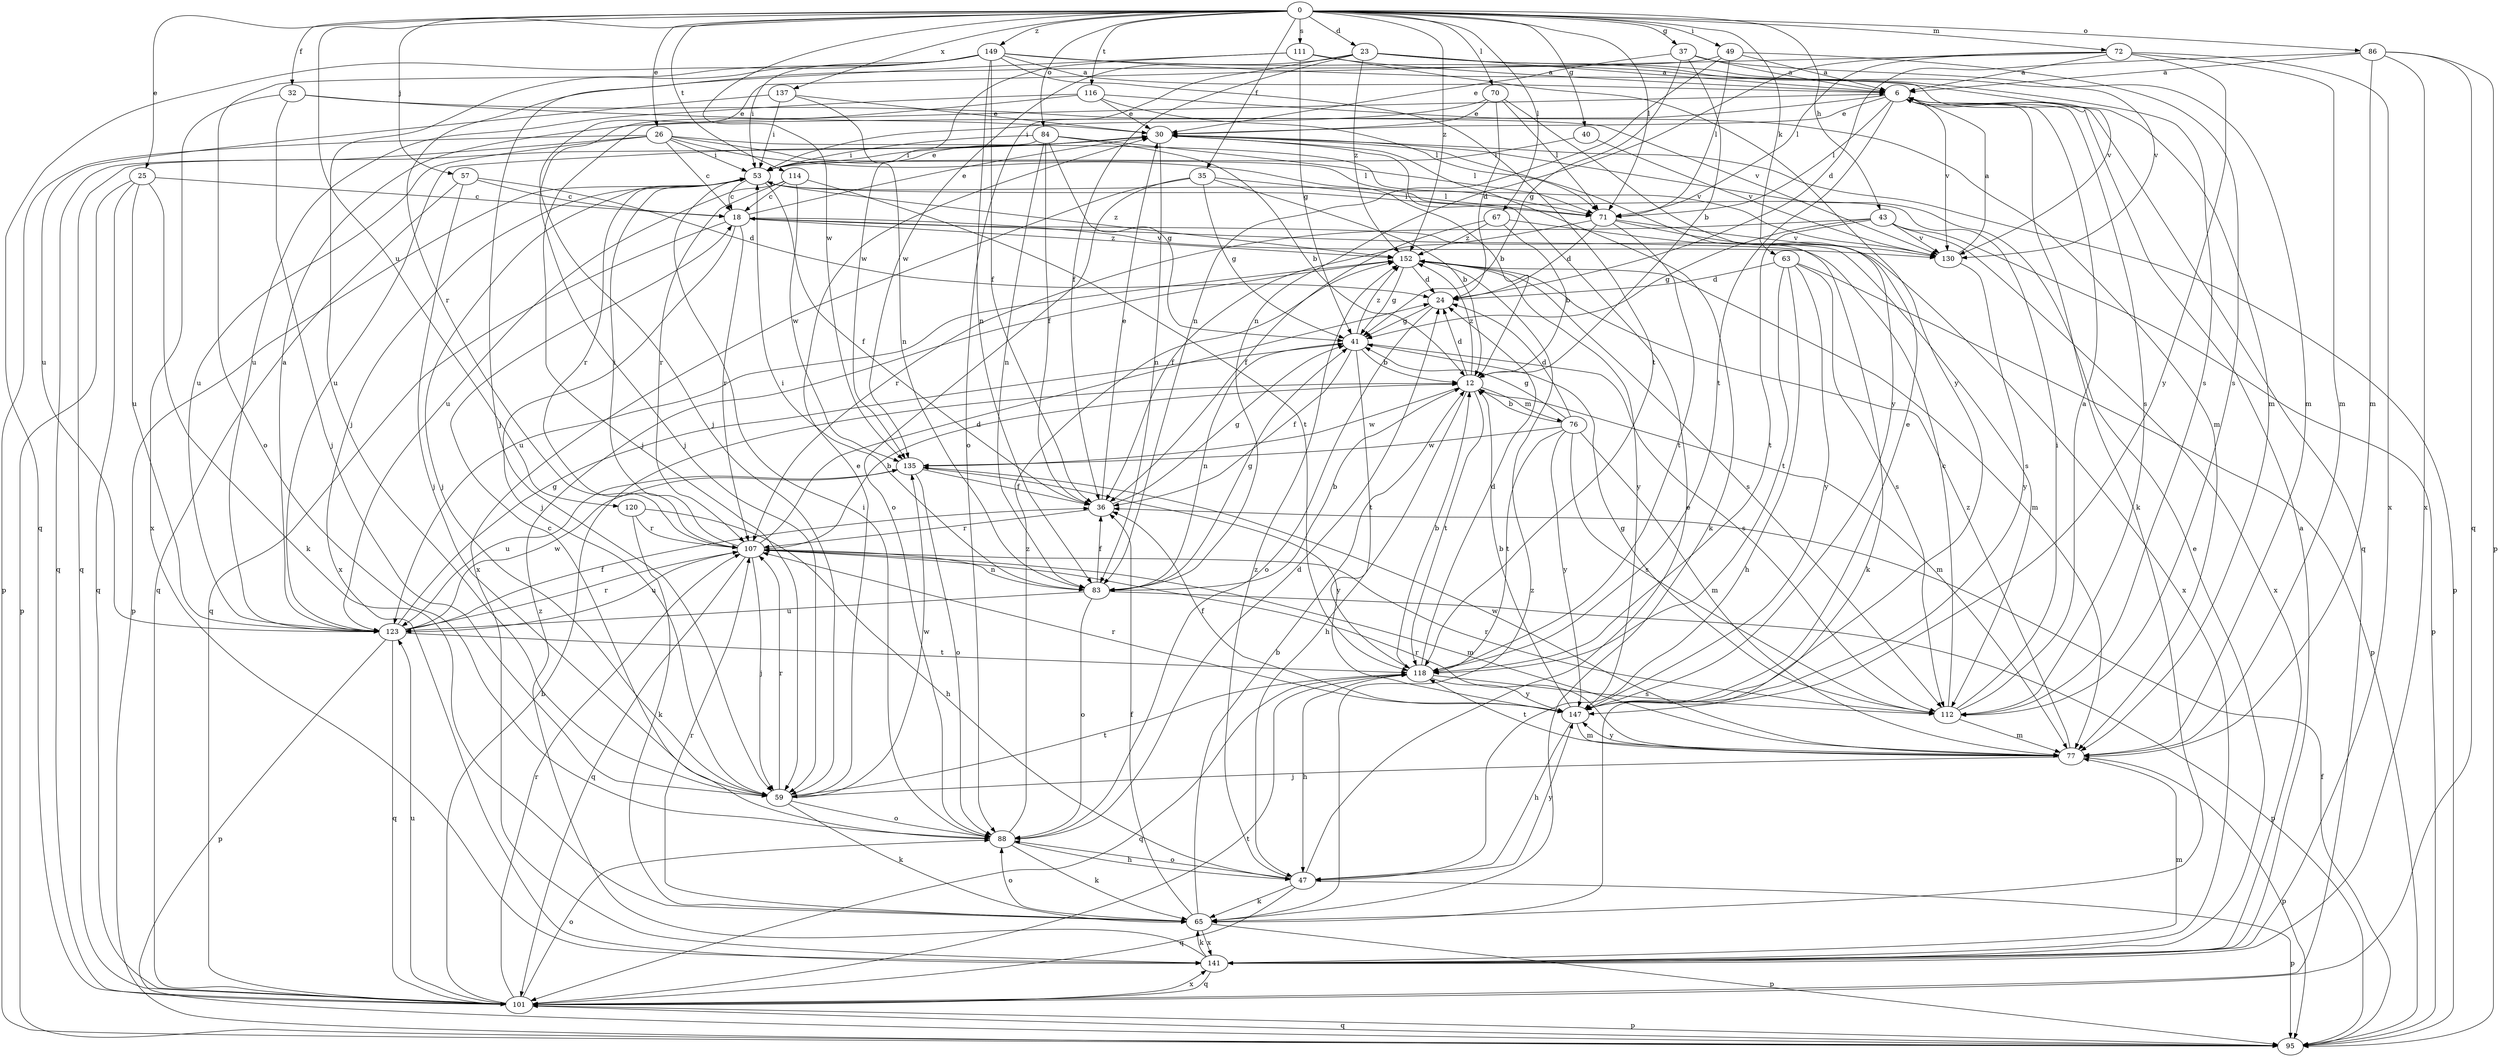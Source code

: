 strict digraph  {
0;
6;
12;
18;
23;
24;
25;
26;
30;
32;
35;
36;
37;
40;
41;
43;
47;
49;
53;
57;
59;
63;
65;
67;
70;
71;
72;
76;
77;
83;
84;
86;
88;
95;
101;
107;
111;
112;
114;
116;
118;
120;
123;
130;
135;
137;
141;
147;
149;
152;
0 -> 23  [label=d];
0 -> 25  [label=e];
0 -> 26  [label=e];
0 -> 32  [label=f];
0 -> 35  [label=f];
0 -> 37  [label=g];
0 -> 40  [label=g];
0 -> 43  [label=h];
0 -> 49  [label=i];
0 -> 57  [label=j];
0 -> 63  [label=k];
0 -> 67  [label=l];
0 -> 70  [label=l];
0 -> 71  [label=l];
0 -> 72  [label=m];
0 -> 84  [label=o];
0 -> 86  [label=o];
0 -> 111  [label=s];
0 -> 114  [label=t];
0 -> 116  [label=t];
0 -> 120  [label=u];
0 -> 135  [label=w];
0 -> 137  [label=x];
0 -> 149  [label=z];
0 -> 152  [label=z];
6 -> 30  [label=e];
6 -> 59  [label=j];
6 -> 65  [label=k];
6 -> 71  [label=l];
6 -> 101  [label=q];
6 -> 112  [label=s];
6 -> 118  [label=t];
6 -> 130  [label=v];
12 -> 24  [label=d];
12 -> 47  [label=h];
12 -> 76  [label=m];
12 -> 77  [label=m];
12 -> 118  [label=t];
12 -> 135  [label=w];
12 -> 152  [label=z];
18 -> 30  [label=e];
18 -> 59  [label=j];
18 -> 101  [label=q];
18 -> 107  [label=r];
18 -> 112  [label=s];
18 -> 130  [label=v];
18 -> 152  [label=z];
23 -> 6  [label=a];
23 -> 36  [label=f];
23 -> 77  [label=m];
23 -> 88  [label=o];
23 -> 130  [label=v];
23 -> 135  [label=w];
23 -> 152  [label=z];
24 -> 41  [label=g];
24 -> 88  [label=o];
25 -> 18  [label=c];
25 -> 65  [label=k];
25 -> 95  [label=p];
25 -> 101  [label=q];
25 -> 123  [label=u];
26 -> 12  [label=b];
26 -> 18  [label=c];
26 -> 53  [label=i];
26 -> 71  [label=l];
26 -> 95  [label=p];
26 -> 101  [label=q];
26 -> 123  [label=u];
26 -> 130  [label=v];
30 -> 53  [label=i];
30 -> 65  [label=k];
30 -> 83  [label=n];
30 -> 95  [label=p];
30 -> 123  [label=u];
32 -> 30  [label=e];
32 -> 59  [label=j];
32 -> 130  [label=v];
32 -> 141  [label=x];
35 -> 12  [label=b];
35 -> 41  [label=g];
35 -> 71  [label=l];
35 -> 88  [label=o];
35 -> 141  [label=x];
36 -> 30  [label=e];
36 -> 41  [label=g];
36 -> 107  [label=r];
37 -> 6  [label=a];
37 -> 12  [label=b];
37 -> 30  [label=e];
37 -> 41  [label=g];
37 -> 130  [label=v];
40 -> 53  [label=i];
40 -> 130  [label=v];
41 -> 12  [label=b];
41 -> 36  [label=f];
41 -> 83  [label=n];
41 -> 112  [label=s];
41 -> 118  [label=t];
41 -> 152  [label=z];
43 -> 41  [label=g];
43 -> 95  [label=p];
43 -> 107  [label=r];
43 -> 118  [label=t];
43 -> 130  [label=v];
43 -> 141  [label=x];
47 -> 30  [label=e];
47 -> 65  [label=k];
47 -> 88  [label=o];
47 -> 95  [label=p];
47 -> 101  [label=q];
47 -> 147  [label=y];
47 -> 152  [label=z];
49 -> 6  [label=a];
49 -> 71  [label=l];
49 -> 83  [label=n];
49 -> 107  [label=r];
49 -> 112  [label=s];
53 -> 18  [label=c];
53 -> 30  [label=e];
53 -> 36  [label=f];
53 -> 59  [label=j];
53 -> 71  [label=l];
53 -> 95  [label=p];
53 -> 107  [label=r];
53 -> 141  [label=x];
53 -> 152  [label=z];
57 -> 18  [label=c];
57 -> 24  [label=d];
57 -> 59  [label=j];
57 -> 101  [label=q];
59 -> 30  [label=e];
59 -> 65  [label=k];
59 -> 88  [label=o];
59 -> 107  [label=r];
59 -> 118  [label=t];
59 -> 135  [label=w];
63 -> 24  [label=d];
63 -> 47  [label=h];
63 -> 95  [label=p];
63 -> 112  [label=s];
63 -> 118  [label=t];
63 -> 147  [label=y];
65 -> 12  [label=b];
65 -> 36  [label=f];
65 -> 88  [label=o];
65 -> 95  [label=p];
65 -> 107  [label=r];
65 -> 141  [label=x];
65 -> 152  [label=z];
67 -> 12  [label=b];
67 -> 36  [label=f];
67 -> 65  [label=k];
67 -> 152  [label=z];
70 -> 24  [label=d];
70 -> 30  [label=e];
70 -> 53  [label=i];
70 -> 71  [label=l];
70 -> 147  [label=y];
71 -> 24  [label=d];
71 -> 36  [label=f];
71 -> 118  [label=t];
71 -> 130  [label=v];
71 -> 141  [label=x];
72 -> 6  [label=a];
72 -> 59  [label=j];
72 -> 71  [label=l];
72 -> 77  [label=m];
72 -> 83  [label=n];
72 -> 141  [label=x];
72 -> 147  [label=y];
76 -> 12  [label=b];
76 -> 24  [label=d];
76 -> 41  [label=g];
76 -> 77  [label=m];
76 -> 112  [label=s];
76 -> 118  [label=t];
76 -> 135  [label=w];
76 -> 147  [label=y];
77 -> 59  [label=j];
77 -> 95  [label=p];
77 -> 107  [label=r];
77 -> 118  [label=t];
77 -> 135  [label=w];
77 -> 147  [label=y];
77 -> 152  [label=z];
83 -> 12  [label=b];
83 -> 36  [label=f];
83 -> 41  [label=g];
83 -> 53  [label=i];
83 -> 88  [label=o];
83 -> 95  [label=p];
83 -> 123  [label=u];
84 -> 12  [label=b];
84 -> 36  [label=f];
84 -> 41  [label=g];
84 -> 53  [label=i];
84 -> 71  [label=l];
84 -> 83  [label=n];
84 -> 101  [label=q];
86 -> 6  [label=a];
86 -> 24  [label=d];
86 -> 77  [label=m];
86 -> 95  [label=p];
86 -> 101  [label=q];
86 -> 141  [label=x];
88 -> 18  [label=c];
88 -> 24  [label=d];
88 -> 47  [label=h];
88 -> 53  [label=i];
88 -> 65  [label=k];
88 -> 152  [label=z];
95 -> 36  [label=f];
95 -> 101  [label=q];
101 -> 12  [label=b];
101 -> 88  [label=o];
101 -> 95  [label=p];
101 -> 107  [label=r];
101 -> 118  [label=t];
101 -> 123  [label=u];
101 -> 141  [label=x];
107 -> 12  [label=b];
107 -> 24  [label=d];
107 -> 53  [label=i];
107 -> 59  [label=j];
107 -> 77  [label=m];
107 -> 83  [label=n];
107 -> 101  [label=q];
107 -> 123  [label=u];
111 -> 6  [label=a];
111 -> 41  [label=g];
111 -> 59  [label=j];
111 -> 135  [label=w];
111 -> 147  [label=y];
112 -> 6  [label=a];
112 -> 18  [label=c];
112 -> 41  [label=g];
112 -> 53  [label=i];
112 -> 77  [label=m];
112 -> 107  [label=r];
114 -> 18  [label=c];
114 -> 107  [label=r];
114 -> 118  [label=t];
114 -> 123  [label=u];
114 -> 135  [label=w];
116 -> 30  [label=e];
116 -> 59  [label=j];
116 -> 71  [label=l];
116 -> 77  [label=m];
116 -> 123  [label=u];
118 -> 12  [label=b];
118 -> 24  [label=d];
118 -> 47  [label=h];
118 -> 101  [label=q];
118 -> 112  [label=s];
118 -> 147  [label=y];
120 -> 47  [label=h];
120 -> 65  [label=k];
120 -> 107  [label=r];
123 -> 6  [label=a];
123 -> 36  [label=f];
123 -> 41  [label=g];
123 -> 95  [label=p];
123 -> 101  [label=q];
123 -> 107  [label=r];
123 -> 118  [label=t];
123 -> 135  [label=w];
130 -> 6  [label=a];
130 -> 147  [label=y];
135 -> 36  [label=f];
135 -> 88  [label=o];
135 -> 123  [label=u];
135 -> 147  [label=y];
137 -> 30  [label=e];
137 -> 53  [label=i];
137 -> 83  [label=n];
137 -> 123  [label=u];
141 -> 6  [label=a];
141 -> 30  [label=e];
141 -> 65  [label=k];
141 -> 77  [label=m];
141 -> 101  [label=q];
141 -> 152  [label=z];
147 -> 12  [label=b];
147 -> 30  [label=e];
147 -> 36  [label=f];
147 -> 47  [label=h];
147 -> 77  [label=m];
147 -> 107  [label=r];
149 -> 6  [label=a];
149 -> 36  [label=f];
149 -> 53  [label=i];
149 -> 59  [label=j];
149 -> 77  [label=m];
149 -> 83  [label=n];
149 -> 88  [label=o];
149 -> 101  [label=q];
149 -> 112  [label=s];
149 -> 118  [label=t];
152 -> 24  [label=d];
152 -> 41  [label=g];
152 -> 77  [label=m];
152 -> 112  [label=s];
152 -> 123  [label=u];
152 -> 147  [label=y];
}
